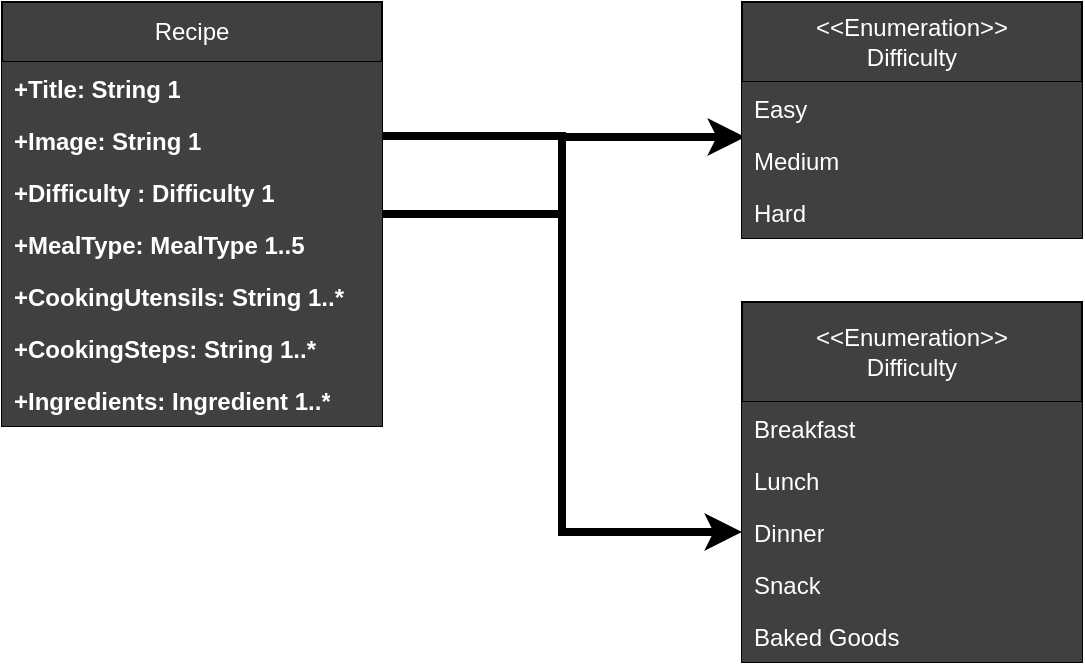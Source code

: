 <mxfile version="22.1.2" type="device">
  <diagram name="Page-1" id="Y6Ff7s_qsCHa8uYoGLo5">
    <mxGraphModel dx="472" dy="835" grid="1" gridSize="10" guides="1" tooltips="1" connect="1" arrows="1" fold="1" page="1" pageScale="1" pageWidth="2000" pageHeight="2400" background="#ffffff" math="0" shadow="0">
      <root>
        <mxCell id="0" />
        <mxCell id="1" parent="0" />
        <mxCell id="d10H_CafNEaxqJ4oySdl-27" style="edgeStyle=orthogonalEdgeStyle;rounded=0;orthogonalLoop=1;jettySize=auto;html=1;entryX=0.009;entryY=1.059;entryDx=0;entryDy=0;strokeColor=#000000;strokeWidth=4;entryPerimeter=0;" parent="1" source="d10H_CafNEaxqJ4oySdl-1" target="d10H_CafNEaxqJ4oySdl-22" edge="1">
          <mxGeometry relative="1" as="geometry" />
        </mxCell>
        <mxCell id="d10H_CafNEaxqJ4oySdl-43" style="edgeStyle=orthogonalEdgeStyle;rounded=0;orthogonalLoop=1;jettySize=auto;html=1;entryX=0;entryY=0.5;entryDx=0;entryDy=0;fontFamily=Helvetica;fontSize=12;fontColor=#FFFFFF;startSize=26;strokeColor=#000000;strokeWidth=4;" parent="1" source="d10H_CafNEaxqJ4oySdl-1" target="d10H_CafNEaxqJ4oySdl-31" edge="1">
          <mxGeometry relative="1" as="geometry">
            <Array as="points">
              <mxPoint x="440" y="177" />
              <mxPoint x="440" y="375" />
            </Array>
          </mxGeometry>
        </mxCell>
        <mxCell id="d10H_CafNEaxqJ4oySdl-1" value="Recipe" style="swimlane;fontStyle=0;childLayout=stackLayout;horizontal=1;startSize=30;fillColor=#404040;horizontalStack=0;resizeParent=1;resizeParentMax=0;resizeLast=0;collapsible=1;marginBottom=0;whiteSpace=wrap;html=1;fontColor=#FFFFFF;" parent="1" vertex="1">
          <mxGeometry x="160" y="110" width="190" height="212" as="geometry" />
        </mxCell>
        <mxCell id="d10H_CafNEaxqJ4oySdl-2" value="&lt;b&gt;+Title: String 1&lt;br&gt;&lt;/b&gt;" style="text;strokeColor=none;fillColor=#404040;align=left;verticalAlign=top;spacingLeft=4;spacingRight=4;overflow=hidden;rotatable=0;points=[[0,0.5],[1,0.5]];portConstraint=eastwest;whiteSpace=wrap;html=1;fontColor=#FFFFFF;" parent="d10H_CafNEaxqJ4oySdl-1" vertex="1">
          <mxGeometry y="30" width="190" height="26" as="geometry" />
        </mxCell>
        <mxCell id="V_Y8X6d0Oeev86SbW1d9-7" value="&lt;b&gt;+Image: String 1&lt;br&gt;&lt;/b&gt;" style="text;strokeColor=none;fillColor=#404040;align=left;verticalAlign=top;spacingLeft=4;spacingRight=4;overflow=hidden;rotatable=0;points=[[0,0.5],[1,0.5]];portConstraint=eastwest;whiteSpace=wrap;html=1;fontColor=#FFFFFF;" vertex="1" parent="d10H_CafNEaxqJ4oySdl-1">
          <mxGeometry y="56" width="190" height="26" as="geometry" />
        </mxCell>
        <mxCell id="V_Y8X6d0Oeev86SbW1d9-6" value="&lt;b&gt;+Difficulty : Difficulty 1&lt;br&gt;&lt;/b&gt;" style="text;strokeColor=none;fillColor=#404040;align=left;verticalAlign=top;spacingLeft=4;spacingRight=4;overflow=hidden;rotatable=0;points=[[0,0.5],[1,0.5]];portConstraint=eastwest;whiteSpace=wrap;html=1;fontColor=#FFFFFF;" vertex="1" parent="d10H_CafNEaxqJ4oySdl-1">
          <mxGeometry y="82" width="190" height="26" as="geometry" />
        </mxCell>
        <mxCell id="d10H_CafNEaxqJ4oySdl-3" value="&lt;b&gt;+MealType: MealType 1..5&lt;/b&gt;" style="text;strokeColor=none;fillColor=#404040;align=left;verticalAlign=top;spacingLeft=4;spacingRight=4;overflow=hidden;rotatable=0;points=[[0,0.5],[1,0.5]];portConstraint=eastwest;whiteSpace=wrap;html=1;fontColor=#FFFFFF;" parent="d10H_CafNEaxqJ4oySdl-1" vertex="1">
          <mxGeometry y="108" width="190" height="26" as="geometry" />
        </mxCell>
        <mxCell id="d10H_CafNEaxqJ4oySdl-4" value="&lt;b&gt;+CookingUtensils: String 1..*&lt;/b&gt;" style="text;strokeColor=none;fillColor=#404040;align=left;verticalAlign=top;spacingLeft=4;spacingRight=4;overflow=hidden;rotatable=0;points=[[0,0.5],[1,0.5]];portConstraint=eastwest;whiteSpace=wrap;html=1;fontColor=#FFFFFF;" parent="d10H_CafNEaxqJ4oySdl-1" vertex="1">
          <mxGeometry y="134" width="190" height="26" as="geometry" />
        </mxCell>
        <mxCell id="d10H_CafNEaxqJ4oySdl-5" value="&lt;b&gt;+CookingSteps: String 1..*&lt;/b&gt;" style="text;strokeColor=none;fillColor=#404040;align=left;verticalAlign=top;spacingLeft=4;spacingRight=4;overflow=hidden;rotatable=0;points=[[0,0.5],[1,0.5]];portConstraint=eastwest;whiteSpace=wrap;html=1;fontColor=#FFFFFF;" parent="d10H_CafNEaxqJ4oySdl-1" vertex="1">
          <mxGeometry y="160" width="190" height="26" as="geometry" />
        </mxCell>
        <mxCell id="V_Y8X6d0Oeev86SbW1d9-9" value="&lt;b&gt;+Ingredients: Ingredient 1..*&lt;/b&gt;" style="text;strokeColor=none;fillColor=#404040;align=left;verticalAlign=top;spacingLeft=4;spacingRight=4;overflow=hidden;rotatable=0;points=[[0,0.5],[1,0.5]];portConstraint=eastwest;whiteSpace=wrap;html=1;fontColor=#FFFFFF;" vertex="1" parent="d10H_CafNEaxqJ4oySdl-1">
          <mxGeometry y="186" width="190" height="26" as="geometry" />
        </mxCell>
        <mxCell id="d10H_CafNEaxqJ4oySdl-21" value="&amp;lt;&amp;lt;Enumeration&amp;gt;&amp;gt;&lt;br&gt;Difficulty" style="swimlane;fontStyle=0;childLayout=stackLayout;horizontal=1;startSize=40;fillColor=#404040;horizontalStack=0;resizeParent=1;resizeParentMax=0;resizeLast=0;collapsible=1;marginBottom=0;whiteSpace=wrap;html=1;fontColor=#FFFFFF;" parent="1" vertex="1">
          <mxGeometry x="530" y="110" width="170" height="118" as="geometry" />
        </mxCell>
        <mxCell id="d10H_CafNEaxqJ4oySdl-22" value="Easy" style="text;strokeColor=none;fillColor=#404040;align=left;verticalAlign=top;spacingLeft=4;spacingRight=4;overflow=hidden;rotatable=0;points=[[0,0.5],[1,0.5]];portConstraint=eastwest;whiteSpace=wrap;html=1;fontColor=#FFFFFF;" parent="d10H_CafNEaxqJ4oySdl-21" vertex="1">
          <mxGeometry y="40" width="170" height="26" as="geometry" />
        </mxCell>
        <mxCell id="d10H_CafNEaxqJ4oySdl-23" value="Medium" style="text;strokeColor=none;fillColor=#404040;align=left;verticalAlign=top;spacingLeft=4;spacingRight=4;overflow=hidden;rotatable=0;points=[[0,0.5],[1,0.5]];portConstraint=eastwest;whiteSpace=wrap;html=1;fontColor=#FFFFFF;" parent="d10H_CafNEaxqJ4oySdl-21" vertex="1">
          <mxGeometry y="66" width="170" height="26" as="geometry" />
        </mxCell>
        <mxCell id="d10H_CafNEaxqJ4oySdl-24" value="Hard" style="text;strokeColor=none;fillColor=#404040;align=left;verticalAlign=top;spacingLeft=4;spacingRight=4;overflow=hidden;rotatable=0;points=[[0,0.5],[1,0.5]];portConstraint=eastwest;whiteSpace=wrap;html=1;fontColor=#FFFFFF;" parent="d10H_CafNEaxqJ4oySdl-21" vertex="1">
          <mxGeometry y="92" width="170" height="26" as="geometry" />
        </mxCell>
        <mxCell id="d10H_CafNEaxqJ4oySdl-28" value="&amp;lt;&amp;lt;Enumeration&amp;gt;&amp;gt;&lt;br&gt;Difficulty" style="swimlane;fontStyle=0;childLayout=stackLayout;horizontal=1;startSize=50;fillColor=#404040;horizontalStack=0;resizeParent=1;resizeParentMax=0;resizeLast=0;collapsible=1;marginBottom=0;whiteSpace=wrap;html=1;fontColor=#FFFFFF;" parent="1" vertex="1">
          <mxGeometry x="530" y="260" width="170" height="180" as="geometry" />
        </mxCell>
        <mxCell id="d10H_CafNEaxqJ4oySdl-29" value="Breakfast" style="text;strokeColor=none;fillColor=#404040;align=left;verticalAlign=top;spacingLeft=4;spacingRight=4;overflow=hidden;rotatable=0;points=[[0,0.5],[1,0.5]];portConstraint=eastwest;whiteSpace=wrap;html=1;fontColor=#FFFFFF;" parent="d10H_CafNEaxqJ4oySdl-28" vertex="1">
          <mxGeometry y="50" width="170" height="26" as="geometry" />
        </mxCell>
        <mxCell id="d10H_CafNEaxqJ4oySdl-30" value="Lunch" style="text;strokeColor=none;fillColor=#404040;align=left;verticalAlign=top;spacingLeft=4;spacingRight=4;overflow=hidden;rotatable=0;points=[[0,0.5],[1,0.5]];portConstraint=eastwest;whiteSpace=wrap;html=1;fontColor=#FFFFFF;" parent="d10H_CafNEaxqJ4oySdl-28" vertex="1">
          <mxGeometry y="76" width="170" height="26" as="geometry" />
        </mxCell>
        <mxCell id="d10H_CafNEaxqJ4oySdl-31" value="Dinner" style="text;strokeColor=none;fillColor=#404040;align=left;verticalAlign=top;spacingLeft=4;spacingRight=4;overflow=hidden;rotatable=0;points=[[0,0.5],[1,0.5]];portConstraint=eastwest;whiteSpace=wrap;html=1;fontColor=#FFFFFF;" parent="d10H_CafNEaxqJ4oySdl-28" vertex="1">
          <mxGeometry y="102" width="170" height="26" as="geometry" />
        </mxCell>
        <mxCell id="d10H_CafNEaxqJ4oySdl-41" value="Snack" style="text;strokeColor=none;fillColor=#404040;align=left;verticalAlign=top;spacingLeft=4;spacingRight=4;overflow=hidden;rotatable=0;points=[[0,0.5],[1,0.5]];portConstraint=eastwest;whiteSpace=wrap;html=1;fontColor=#FFFFFF;" parent="d10H_CafNEaxqJ4oySdl-28" vertex="1">
          <mxGeometry y="128" width="170" height="26" as="geometry" />
        </mxCell>
        <mxCell id="d10H_CafNEaxqJ4oySdl-42" value="Baked Goods" style="text;strokeColor=none;fillColor=#404040;align=left;verticalAlign=top;spacingLeft=4;spacingRight=4;overflow=hidden;rotatable=0;points=[[0,0.5],[1,0.5]];portConstraint=eastwest;whiteSpace=wrap;html=1;fontColor=#FFFFFF;" parent="d10H_CafNEaxqJ4oySdl-28" vertex="1">
          <mxGeometry y="154" width="170" height="26" as="geometry" />
        </mxCell>
      </root>
    </mxGraphModel>
  </diagram>
</mxfile>
